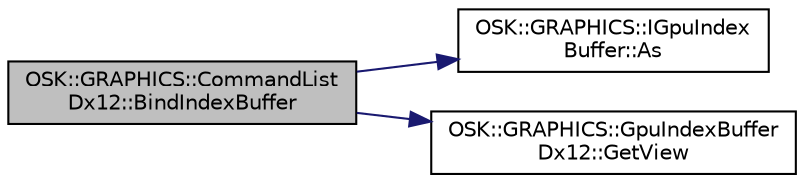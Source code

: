 digraph "OSK::GRAPHICS::CommandListDx12::BindIndexBuffer"
{
 // LATEX_PDF_SIZE
  edge [fontname="Helvetica",fontsize="10",labelfontname="Helvetica",labelfontsize="10"];
  node [fontname="Helvetica",fontsize="10",shape=record];
  rankdir="LR";
  Node1 [label="OSK::GRAPHICS::CommandList\lDx12::BindIndexBuffer",height=0.2,width=0.4,color="black", fillcolor="grey75", style="filled", fontcolor="black",tooltip="Establece el index buffer que se va a usar en los próximos renderizados."];
  Node1 -> Node2 [color="midnightblue",fontsize="10",style="solid"];
  Node2 [label="OSK::GRAPHICS::IGpuIndex\lBuffer::As",height=0.2,width=0.4,color="black", fillcolor="white", style="filled",URL="$class_o_s_k_1_1_g_r_a_p_h_i_c_s_1_1_i_gpu_index_buffer.html#af755613ed6b614d09310f7d1686a6dc8",tooltip=" "];
  Node1 -> Node3 [color="midnightblue",fontsize="10",style="solid"];
  Node3 [label="OSK::GRAPHICS::GpuIndexBuffer\lDx12::GetView",height=0.2,width=0.4,color="black", fillcolor="white", style="filled",URL="$class_o_s_k_1_1_g_r_a_p_h_i_c_s_1_1_gpu_index_buffer_dx12.html#a9ec171d0a8f22d7215f0e039b08b2c8f",tooltip=" "];
}
